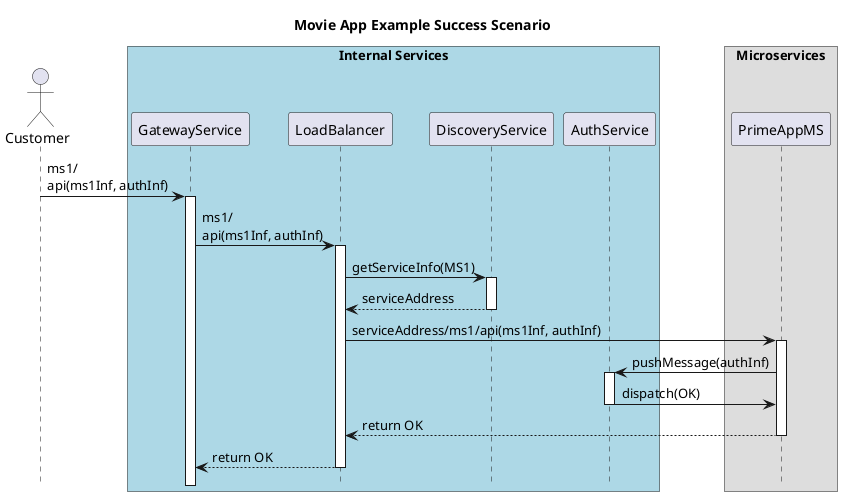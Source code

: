 @startuml MovieAppScenario
!pragma teoz true

title "Movie App Example Success Scenario"

hide footbox
actor Customer


box "Internal Services" #LightBlue
participant GatewayService
participant LoadBalancer
participant DiscoveryService
participant AuthService
end box

box "Microservices"
participant PrimeAppMS
end box

Customer -> GatewayService ++ : ms1/\napi(ms1Inf, authInf)
GatewayService -> LoadBalancer ++ : ms1/\napi(ms1Inf, authInf)
LoadBalancer -> DiscoveryService ++ : getServiceInfo(MS1)
return serviceAddress 
LoadBalancer -> PrimeAppMS ++ : serviceAddress/ms1/api(ms1Inf, authInf)
PrimeAppMS -> AuthService ++ : pushMessage(authInf)
AuthService -> PrimeAppMS -- : dispatch(OK)
return return OK 
return return OK 

@enduml